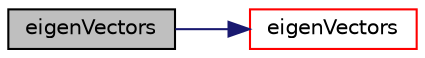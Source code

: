 digraph "eigenVectors"
{
  bgcolor="transparent";
  edge [fontname="Helvetica",fontsize="10",labelfontname="Helvetica",labelfontsize="10"];
  node [fontname="Helvetica",fontsize="10",shape=record];
  rankdir="LR";
  Node141269 [label="eigenVectors",height=0.2,width=0.4,color="black", fillcolor="grey75", style="filled", fontcolor="black"];
  Node141269 -> Node141270 [color="midnightblue",fontsize="10",style="solid",fontname="Helvetica"];
  Node141270 [label="eigenVectors",height=0.2,width=0.4,color="red",URL="$a21851.html#a223791e67f3e31579abc7865cbdbc3d0"];
}
